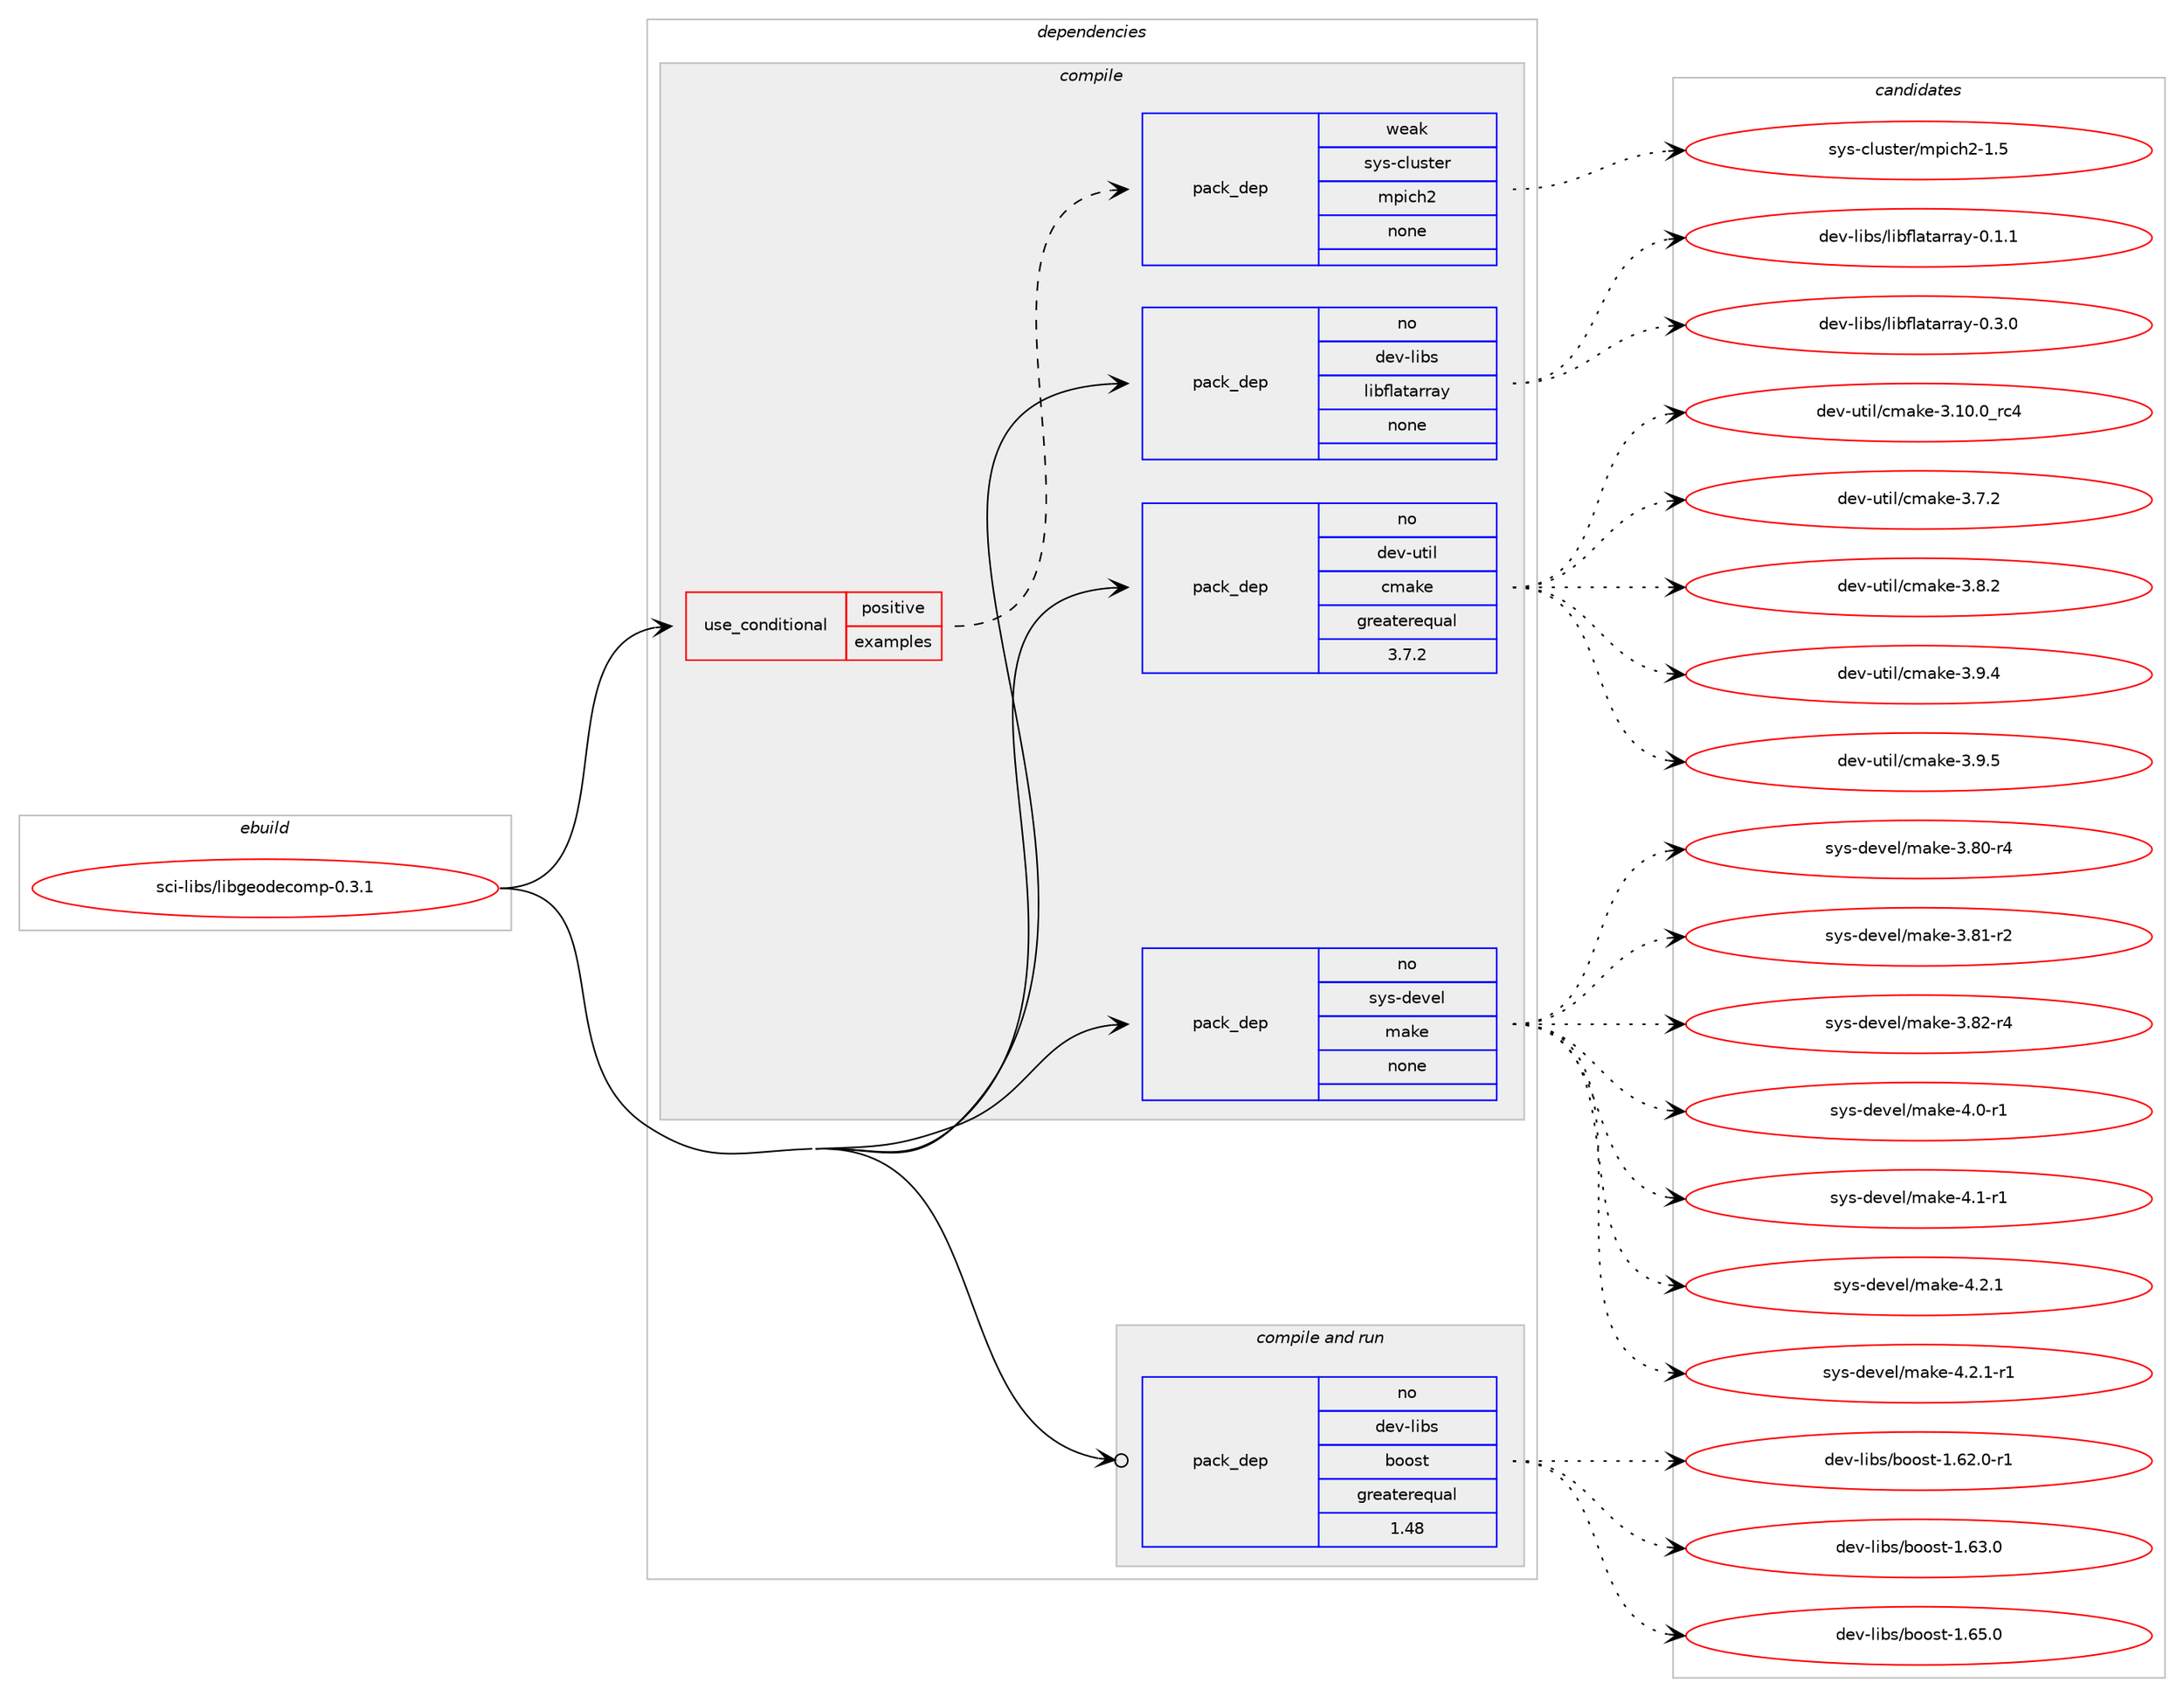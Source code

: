 digraph prolog {

# *************
# Graph options
# *************

newrank=true;
concentrate=true;
compound=true;
graph [rankdir=LR,fontname=Helvetica,fontsize=10,ranksep=1.5];#, ranksep=2.5, nodesep=0.2];
edge  [arrowhead=vee];
node  [fontname=Helvetica,fontsize=10];

# **********
# The ebuild
# **********

subgraph cluster_leftcol {
color=gray;
rank=same;
label=<<i>ebuild</i>>;
id [label="sci-libs/libgeodecomp-0.3.1", color=red, width=4, href="../sci-libs/libgeodecomp-0.3.1.svg"];
}

# ****************
# The dependencies
# ****************

subgraph cluster_midcol {
color=gray;
label=<<i>dependencies</i>>;
subgraph cluster_compile {
fillcolor="#eeeeee";
style=filled;
label=<<i>compile</i>>;
subgraph cond110574 {
dependency451802 [label=<<TABLE BORDER="0" CELLBORDER="1" CELLSPACING="0" CELLPADDING="4"><TR><TD ROWSPAN="3" CELLPADDING="10">use_conditional</TD></TR><TR><TD>positive</TD></TR><TR><TD>examples</TD></TR></TABLE>>, shape=none, color=red];
subgraph pack333350 {
dependency451803 [label=<<TABLE BORDER="0" CELLBORDER="1" CELLSPACING="0" CELLPADDING="4" WIDTH="220"><TR><TD ROWSPAN="6" CELLPADDING="30">pack_dep</TD></TR><TR><TD WIDTH="110">weak</TD></TR><TR><TD>sys-cluster</TD></TR><TR><TD>mpich2</TD></TR><TR><TD>none</TD></TR><TR><TD></TD></TR></TABLE>>, shape=none, color=blue];
}
dependency451802:e -> dependency451803:w [weight=20,style="dashed",arrowhead="vee"];
}
id:e -> dependency451802:w [weight=20,style="solid",arrowhead="vee"];
subgraph pack333351 {
dependency451804 [label=<<TABLE BORDER="0" CELLBORDER="1" CELLSPACING="0" CELLPADDING="4" WIDTH="220"><TR><TD ROWSPAN="6" CELLPADDING="30">pack_dep</TD></TR><TR><TD WIDTH="110">no</TD></TR><TR><TD>dev-libs</TD></TR><TR><TD>libflatarray</TD></TR><TR><TD>none</TD></TR><TR><TD></TD></TR></TABLE>>, shape=none, color=blue];
}
id:e -> dependency451804:w [weight=20,style="solid",arrowhead="vee"];
subgraph pack333352 {
dependency451805 [label=<<TABLE BORDER="0" CELLBORDER="1" CELLSPACING="0" CELLPADDING="4" WIDTH="220"><TR><TD ROWSPAN="6" CELLPADDING="30">pack_dep</TD></TR><TR><TD WIDTH="110">no</TD></TR><TR><TD>dev-util</TD></TR><TR><TD>cmake</TD></TR><TR><TD>greaterequal</TD></TR><TR><TD>3.7.2</TD></TR></TABLE>>, shape=none, color=blue];
}
id:e -> dependency451805:w [weight=20,style="solid",arrowhead="vee"];
subgraph pack333353 {
dependency451806 [label=<<TABLE BORDER="0" CELLBORDER="1" CELLSPACING="0" CELLPADDING="4" WIDTH="220"><TR><TD ROWSPAN="6" CELLPADDING="30">pack_dep</TD></TR><TR><TD WIDTH="110">no</TD></TR><TR><TD>sys-devel</TD></TR><TR><TD>make</TD></TR><TR><TD>none</TD></TR><TR><TD></TD></TR></TABLE>>, shape=none, color=blue];
}
id:e -> dependency451806:w [weight=20,style="solid",arrowhead="vee"];
}
subgraph cluster_compileandrun {
fillcolor="#eeeeee";
style=filled;
label=<<i>compile and run</i>>;
subgraph pack333354 {
dependency451807 [label=<<TABLE BORDER="0" CELLBORDER="1" CELLSPACING="0" CELLPADDING="4" WIDTH="220"><TR><TD ROWSPAN="6" CELLPADDING="30">pack_dep</TD></TR><TR><TD WIDTH="110">no</TD></TR><TR><TD>dev-libs</TD></TR><TR><TD>boost</TD></TR><TR><TD>greaterequal</TD></TR><TR><TD>1.48</TD></TR></TABLE>>, shape=none, color=blue];
}
id:e -> dependency451807:w [weight=20,style="solid",arrowhead="odotvee"];
}
subgraph cluster_run {
fillcolor="#eeeeee";
style=filled;
label=<<i>run</i>>;
}
}

# **************
# The candidates
# **************

subgraph cluster_choices {
rank=same;
color=gray;
label=<<i>candidates</i>>;

subgraph choice333350 {
color=black;
nodesep=1;
choice115121115459910811711511610111447109112105991045045494653 [label="sys-cluster/mpich2-1.5", color=red, width=4,href="../sys-cluster/mpich2-1.5.svg"];
dependency451803:e -> choice115121115459910811711511610111447109112105991045045494653:w [style=dotted,weight="100"];
}
subgraph choice333351 {
color=black;
nodesep=1;
choice10010111845108105981154710810598102108971169711411497121454846494649 [label="dev-libs/libflatarray-0.1.1", color=red, width=4,href="../dev-libs/libflatarray-0.1.1.svg"];
choice10010111845108105981154710810598102108971169711411497121454846514648 [label="dev-libs/libflatarray-0.3.0", color=red, width=4,href="../dev-libs/libflatarray-0.3.0.svg"];
dependency451804:e -> choice10010111845108105981154710810598102108971169711411497121454846494649:w [style=dotted,weight="100"];
dependency451804:e -> choice10010111845108105981154710810598102108971169711411497121454846514648:w [style=dotted,weight="100"];
}
subgraph choice333352 {
color=black;
nodesep=1;
choice1001011184511711610510847991099710710145514649484648951149952 [label="dev-util/cmake-3.10.0_rc4", color=red, width=4,href="../dev-util/cmake-3.10.0_rc4.svg"];
choice10010111845117116105108479910997107101455146554650 [label="dev-util/cmake-3.7.2", color=red, width=4,href="../dev-util/cmake-3.7.2.svg"];
choice10010111845117116105108479910997107101455146564650 [label="dev-util/cmake-3.8.2", color=red, width=4,href="../dev-util/cmake-3.8.2.svg"];
choice10010111845117116105108479910997107101455146574652 [label="dev-util/cmake-3.9.4", color=red, width=4,href="../dev-util/cmake-3.9.4.svg"];
choice10010111845117116105108479910997107101455146574653 [label="dev-util/cmake-3.9.5", color=red, width=4,href="../dev-util/cmake-3.9.5.svg"];
dependency451805:e -> choice1001011184511711610510847991099710710145514649484648951149952:w [style=dotted,weight="100"];
dependency451805:e -> choice10010111845117116105108479910997107101455146554650:w [style=dotted,weight="100"];
dependency451805:e -> choice10010111845117116105108479910997107101455146564650:w [style=dotted,weight="100"];
dependency451805:e -> choice10010111845117116105108479910997107101455146574652:w [style=dotted,weight="100"];
dependency451805:e -> choice10010111845117116105108479910997107101455146574653:w [style=dotted,weight="100"];
}
subgraph choice333353 {
color=black;
nodesep=1;
choice11512111545100101118101108471099710710145514656484511452 [label="sys-devel/make-3.80-r4", color=red, width=4,href="../sys-devel/make-3.80-r4.svg"];
choice11512111545100101118101108471099710710145514656494511450 [label="sys-devel/make-3.81-r2", color=red, width=4,href="../sys-devel/make-3.81-r2.svg"];
choice11512111545100101118101108471099710710145514656504511452 [label="sys-devel/make-3.82-r4", color=red, width=4,href="../sys-devel/make-3.82-r4.svg"];
choice115121115451001011181011084710997107101455246484511449 [label="sys-devel/make-4.0-r1", color=red, width=4,href="../sys-devel/make-4.0-r1.svg"];
choice115121115451001011181011084710997107101455246494511449 [label="sys-devel/make-4.1-r1", color=red, width=4,href="../sys-devel/make-4.1-r1.svg"];
choice115121115451001011181011084710997107101455246504649 [label="sys-devel/make-4.2.1", color=red, width=4,href="../sys-devel/make-4.2.1.svg"];
choice1151211154510010111810110847109971071014552465046494511449 [label="sys-devel/make-4.2.1-r1", color=red, width=4,href="../sys-devel/make-4.2.1-r1.svg"];
dependency451806:e -> choice11512111545100101118101108471099710710145514656484511452:w [style=dotted,weight="100"];
dependency451806:e -> choice11512111545100101118101108471099710710145514656494511450:w [style=dotted,weight="100"];
dependency451806:e -> choice11512111545100101118101108471099710710145514656504511452:w [style=dotted,weight="100"];
dependency451806:e -> choice115121115451001011181011084710997107101455246484511449:w [style=dotted,weight="100"];
dependency451806:e -> choice115121115451001011181011084710997107101455246494511449:w [style=dotted,weight="100"];
dependency451806:e -> choice115121115451001011181011084710997107101455246504649:w [style=dotted,weight="100"];
dependency451806:e -> choice1151211154510010111810110847109971071014552465046494511449:w [style=dotted,weight="100"];
}
subgraph choice333354 {
color=black;
nodesep=1;
choice10010111845108105981154798111111115116454946545046484511449 [label="dev-libs/boost-1.62.0-r1", color=red, width=4,href="../dev-libs/boost-1.62.0-r1.svg"];
choice1001011184510810598115479811111111511645494654514648 [label="dev-libs/boost-1.63.0", color=red, width=4,href="../dev-libs/boost-1.63.0.svg"];
choice1001011184510810598115479811111111511645494654534648 [label="dev-libs/boost-1.65.0", color=red, width=4,href="../dev-libs/boost-1.65.0.svg"];
dependency451807:e -> choice10010111845108105981154798111111115116454946545046484511449:w [style=dotted,weight="100"];
dependency451807:e -> choice1001011184510810598115479811111111511645494654514648:w [style=dotted,weight="100"];
dependency451807:e -> choice1001011184510810598115479811111111511645494654534648:w [style=dotted,weight="100"];
}
}

}
